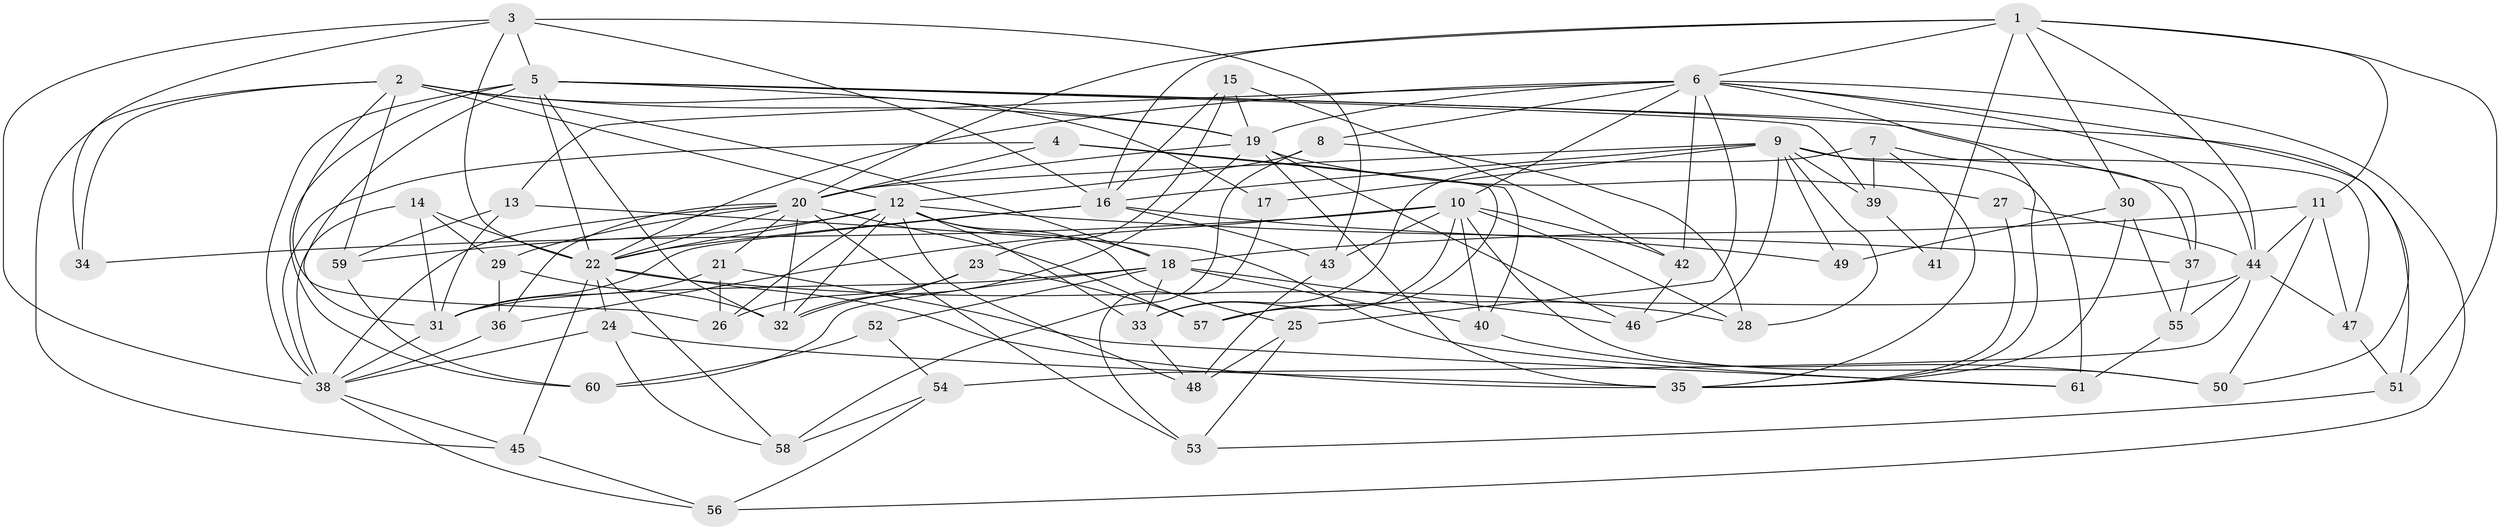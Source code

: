 // original degree distribution, {4: 1.0}
// Generated by graph-tools (version 1.1) at 2025/37/03/09/25 02:37:56]
// undirected, 61 vertices, 164 edges
graph export_dot {
graph [start="1"]
  node [color=gray90,style=filled];
  1;
  2;
  3;
  4;
  5;
  6;
  7;
  8;
  9;
  10;
  11;
  12;
  13;
  14;
  15;
  16;
  17;
  18;
  19;
  20;
  21;
  22;
  23;
  24;
  25;
  26;
  27;
  28;
  29;
  30;
  31;
  32;
  33;
  34;
  35;
  36;
  37;
  38;
  39;
  40;
  41;
  42;
  43;
  44;
  45;
  46;
  47;
  48;
  49;
  50;
  51;
  52;
  53;
  54;
  55;
  56;
  57;
  58;
  59;
  60;
  61;
  1 -- 6 [weight=1.0];
  1 -- 11 [weight=1.0];
  1 -- 16 [weight=1.0];
  1 -- 20 [weight=1.0];
  1 -- 30 [weight=1.0];
  1 -- 41 [weight=3.0];
  1 -- 44 [weight=1.0];
  1 -- 51 [weight=1.0];
  2 -- 12 [weight=1.0];
  2 -- 17 [weight=1.0];
  2 -- 18 [weight=2.0];
  2 -- 19 [weight=2.0];
  2 -- 26 [weight=1.0];
  2 -- 34 [weight=1.0];
  2 -- 45 [weight=1.0];
  2 -- 59 [weight=1.0];
  3 -- 5 [weight=2.0];
  3 -- 16 [weight=1.0];
  3 -- 22 [weight=1.0];
  3 -- 34 [weight=1.0];
  3 -- 38 [weight=2.0];
  3 -- 43 [weight=1.0];
  4 -- 20 [weight=1.0];
  4 -- 38 [weight=1.0];
  4 -- 40 [weight=1.0];
  4 -- 57 [weight=1.0];
  5 -- 19 [weight=1.0];
  5 -- 22 [weight=1.0];
  5 -- 31 [weight=1.0];
  5 -- 32 [weight=1.0];
  5 -- 37 [weight=1.0];
  5 -- 38 [weight=2.0];
  5 -- 39 [weight=1.0];
  5 -- 51 [weight=1.0];
  5 -- 60 [weight=1.0];
  6 -- 8 [weight=1.0];
  6 -- 10 [weight=1.0];
  6 -- 13 [weight=1.0];
  6 -- 19 [weight=1.0];
  6 -- 22 [weight=1.0];
  6 -- 25 [weight=1.0];
  6 -- 35 [weight=1.0];
  6 -- 42 [weight=1.0];
  6 -- 44 [weight=1.0];
  6 -- 50 [weight=1.0];
  6 -- 56 [weight=1.0];
  7 -- 33 [weight=1.0];
  7 -- 35 [weight=1.0];
  7 -- 37 [weight=1.0];
  7 -- 39 [weight=1.0];
  8 -- 12 [weight=1.0];
  8 -- 28 [weight=1.0];
  8 -- 58 [weight=1.0];
  9 -- 16 [weight=1.0];
  9 -- 17 [weight=2.0];
  9 -- 20 [weight=1.0];
  9 -- 28 [weight=1.0];
  9 -- 39 [weight=1.0];
  9 -- 46 [weight=1.0];
  9 -- 47 [weight=1.0];
  9 -- 49 [weight=1.0];
  9 -- 61 [weight=1.0];
  10 -- 28 [weight=1.0];
  10 -- 33 [weight=1.0];
  10 -- 34 [weight=2.0];
  10 -- 36 [weight=1.0];
  10 -- 40 [weight=1.0];
  10 -- 42 [weight=1.0];
  10 -- 43 [weight=1.0];
  10 -- 50 [weight=1.0];
  11 -- 18 [weight=2.0];
  11 -- 44 [weight=3.0];
  11 -- 47 [weight=1.0];
  11 -- 50 [weight=1.0];
  12 -- 18 [weight=1.0];
  12 -- 22 [weight=1.0];
  12 -- 25 [weight=1.0];
  12 -- 26 [weight=1.0];
  12 -- 32 [weight=1.0];
  12 -- 33 [weight=2.0];
  12 -- 37 [weight=1.0];
  12 -- 48 [weight=1.0];
  12 -- 59 [weight=1.0];
  13 -- 31 [weight=1.0];
  13 -- 59 [weight=1.0];
  13 -- 61 [weight=1.0];
  14 -- 22 [weight=1.0];
  14 -- 29 [weight=1.0];
  14 -- 31 [weight=1.0];
  14 -- 38 [weight=1.0];
  15 -- 16 [weight=1.0];
  15 -- 19 [weight=1.0];
  15 -- 23 [weight=1.0];
  15 -- 42 [weight=1.0];
  16 -- 22 [weight=1.0];
  16 -- 31 [weight=2.0];
  16 -- 43 [weight=1.0];
  16 -- 49 [weight=2.0];
  17 -- 53 [weight=1.0];
  18 -- 31 [weight=1.0];
  18 -- 33 [weight=1.0];
  18 -- 40 [weight=1.0];
  18 -- 46 [weight=1.0];
  18 -- 52 [weight=2.0];
  18 -- 60 [weight=1.0];
  19 -- 20 [weight=1.0];
  19 -- 27 [weight=2.0];
  19 -- 32 [weight=1.0];
  19 -- 35 [weight=2.0];
  19 -- 46 [weight=1.0];
  20 -- 21 [weight=1.0];
  20 -- 22 [weight=1.0];
  20 -- 29 [weight=1.0];
  20 -- 32 [weight=1.0];
  20 -- 36 [weight=1.0];
  20 -- 38 [weight=1.0];
  20 -- 53 [weight=1.0];
  20 -- 57 [weight=1.0];
  21 -- 26 [weight=1.0];
  21 -- 31 [weight=1.0];
  21 -- 61 [weight=1.0];
  22 -- 24 [weight=1.0];
  22 -- 28 [weight=1.0];
  22 -- 35 [weight=1.0];
  22 -- 45 [weight=1.0];
  22 -- 58 [weight=1.0];
  23 -- 26 [weight=1.0];
  23 -- 32 [weight=1.0];
  23 -- 57 [weight=1.0];
  24 -- 35 [weight=1.0];
  24 -- 38 [weight=1.0];
  24 -- 58 [weight=1.0];
  25 -- 48 [weight=1.0];
  25 -- 53 [weight=1.0];
  27 -- 35 [weight=1.0];
  27 -- 44 [weight=1.0];
  29 -- 32 [weight=1.0];
  29 -- 36 [weight=1.0];
  30 -- 35 [weight=1.0];
  30 -- 49 [weight=1.0];
  30 -- 55 [weight=1.0];
  31 -- 38 [weight=1.0];
  33 -- 48 [weight=1.0];
  36 -- 38 [weight=1.0];
  37 -- 55 [weight=1.0];
  38 -- 45 [weight=1.0];
  38 -- 56 [weight=1.0];
  39 -- 41 [weight=1.0];
  40 -- 50 [weight=1.0];
  42 -- 46 [weight=1.0];
  43 -- 48 [weight=1.0];
  44 -- 47 [weight=1.0];
  44 -- 54 [weight=1.0];
  44 -- 55 [weight=1.0];
  44 -- 57 [weight=1.0];
  45 -- 56 [weight=1.0];
  47 -- 51 [weight=1.0];
  51 -- 53 [weight=1.0];
  52 -- 54 [weight=1.0];
  52 -- 60 [weight=1.0];
  54 -- 56 [weight=1.0];
  54 -- 58 [weight=1.0];
  55 -- 61 [weight=1.0];
  59 -- 60 [weight=1.0];
}
